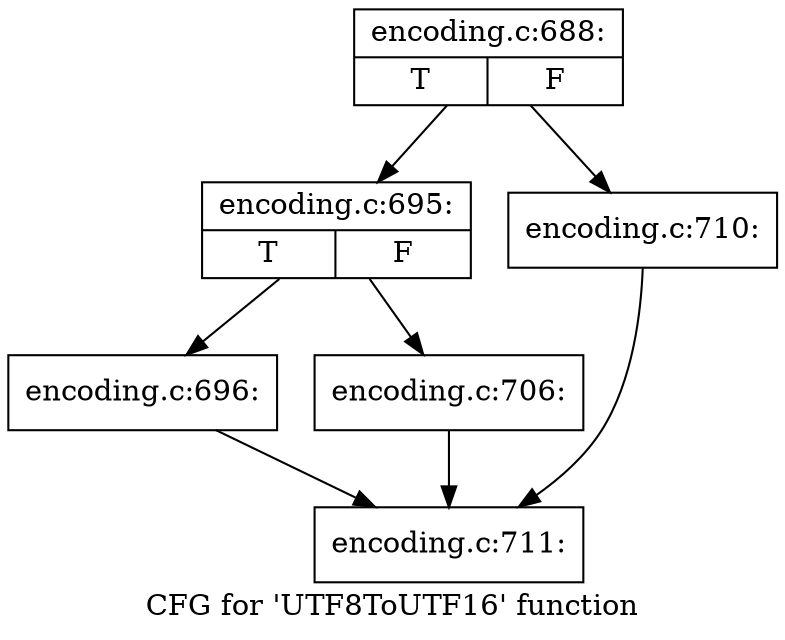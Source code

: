 digraph "CFG for 'UTF8ToUTF16' function" {
	label="CFG for 'UTF8ToUTF16' function";

	Node0x5557bda0e3d0 [shape=record,label="{encoding.c:688:|{<s0>T|<s1>F}}"];
	Node0x5557bda0e3d0 -> Node0x5557bd946270;
	Node0x5557bda0e3d0 -> Node0x5557bd9462c0;
	Node0x5557bd946270 [shape=record,label="{encoding.c:695:|{<s0>T|<s1>F}}"];
	Node0x5557bd946270 -> Node0x5557bd946680;
	Node0x5557bd946270 -> Node0x5557bd9466d0;
	Node0x5557bd946680 [shape=record,label="{encoding.c:696:}"];
	Node0x5557bd946680 -> Node0x5557bda0e420;
	Node0x5557bd9466d0 [shape=record,label="{encoding.c:706:}"];
	Node0x5557bd9466d0 -> Node0x5557bda0e420;
	Node0x5557bd9462c0 [shape=record,label="{encoding.c:710:}"];
	Node0x5557bd9462c0 -> Node0x5557bda0e420;
	Node0x5557bda0e420 [shape=record,label="{encoding.c:711:}"];
}
